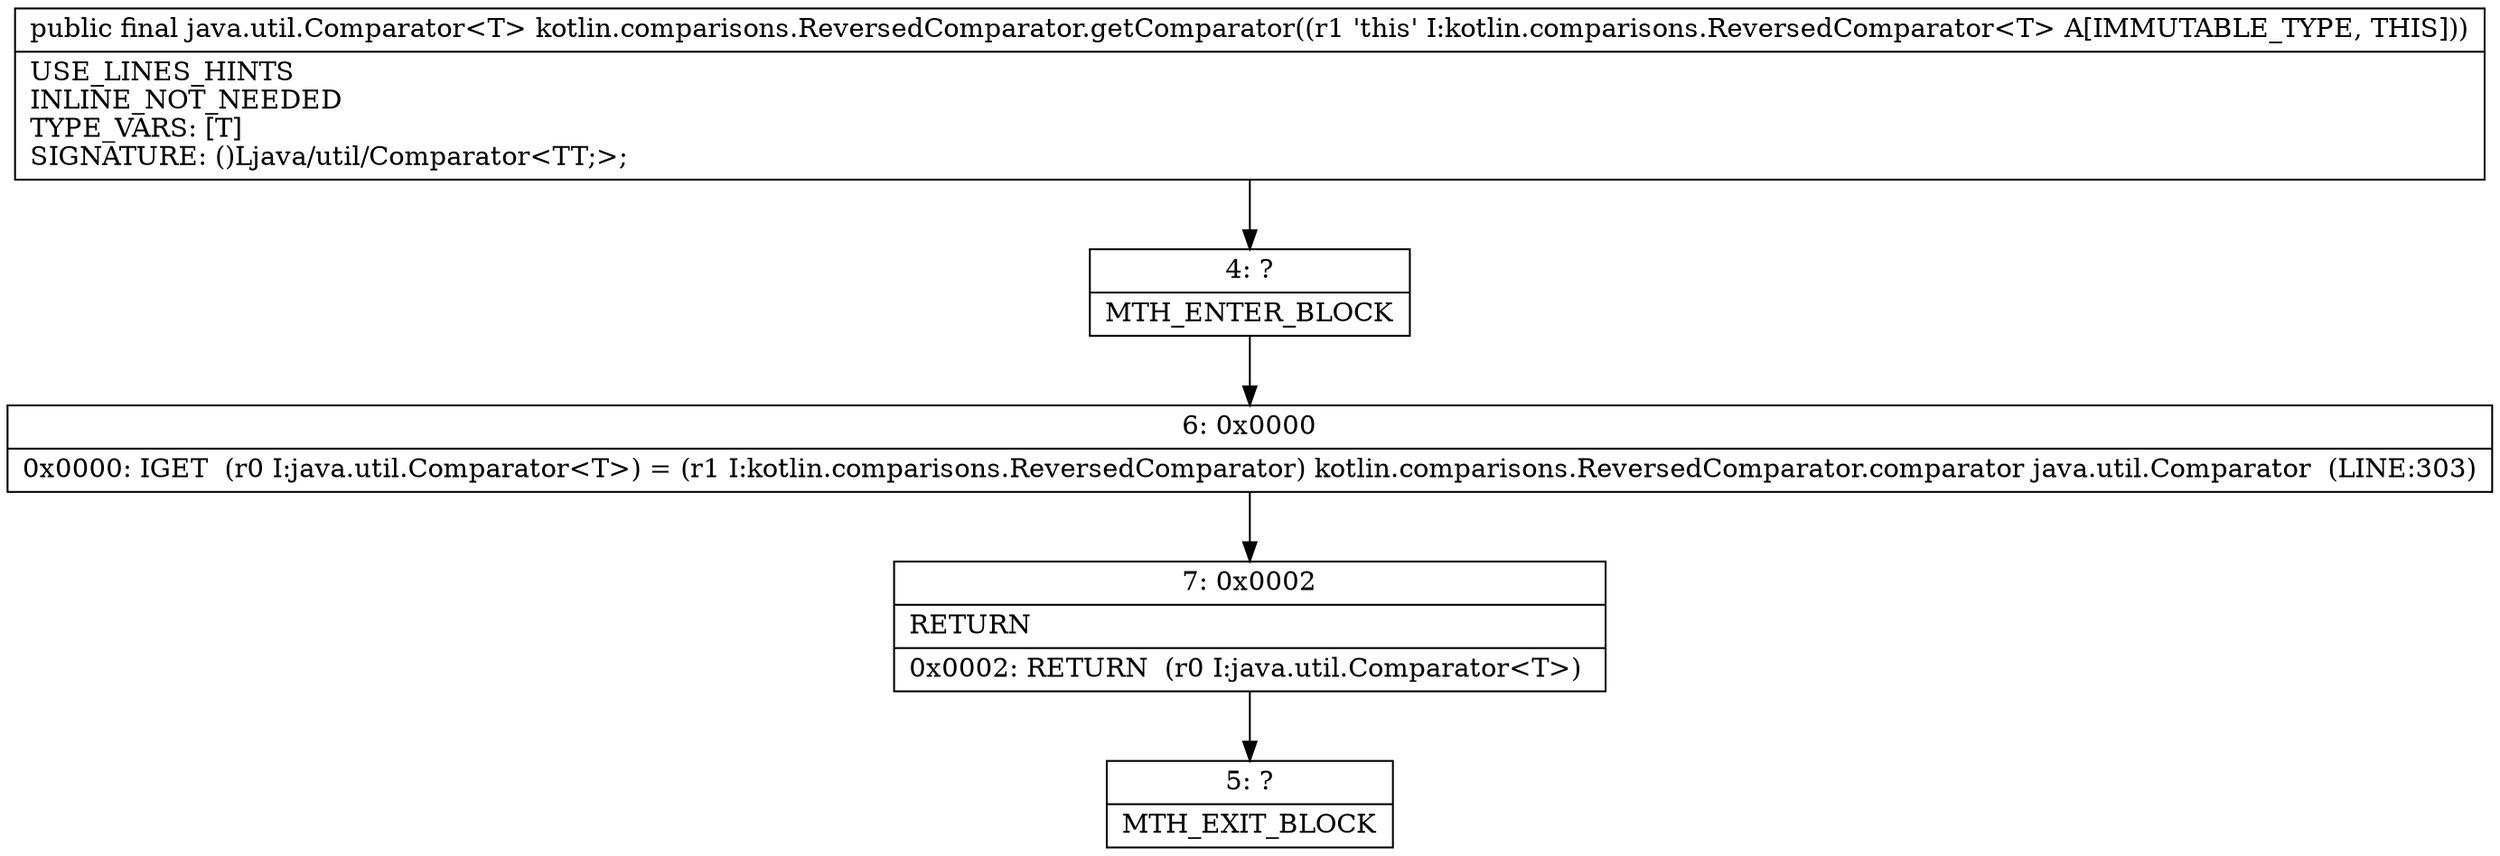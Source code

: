 digraph "CFG forkotlin.comparisons.ReversedComparator.getComparator()Ljava\/util\/Comparator;" {
Node_4 [shape=record,label="{4\:\ ?|MTH_ENTER_BLOCK\l}"];
Node_6 [shape=record,label="{6\:\ 0x0000|0x0000: IGET  (r0 I:java.util.Comparator\<T\>) = (r1 I:kotlin.comparisons.ReversedComparator) kotlin.comparisons.ReversedComparator.comparator java.util.Comparator  (LINE:303)\l}"];
Node_7 [shape=record,label="{7\:\ 0x0002|RETURN\l|0x0002: RETURN  (r0 I:java.util.Comparator\<T\>) \l}"];
Node_5 [shape=record,label="{5\:\ ?|MTH_EXIT_BLOCK\l}"];
MethodNode[shape=record,label="{public final java.util.Comparator\<T\> kotlin.comparisons.ReversedComparator.getComparator((r1 'this' I:kotlin.comparisons.ReversedComparator\<T\> A[IMMUTABLE_TYPE, THIS]))  | USE_LINES_HINTS\lINLINE_NOT_NEEDED\lTYPE_VARS: [T]\lSIGNATURE: ()Ljava\/util\/Comparator\<TT;\>;\l}"];
MethodNode -> Node_4;Node_4 -> Node_6;
Node_6 -> Node_7;
Node_7 -> Node_5;
}


